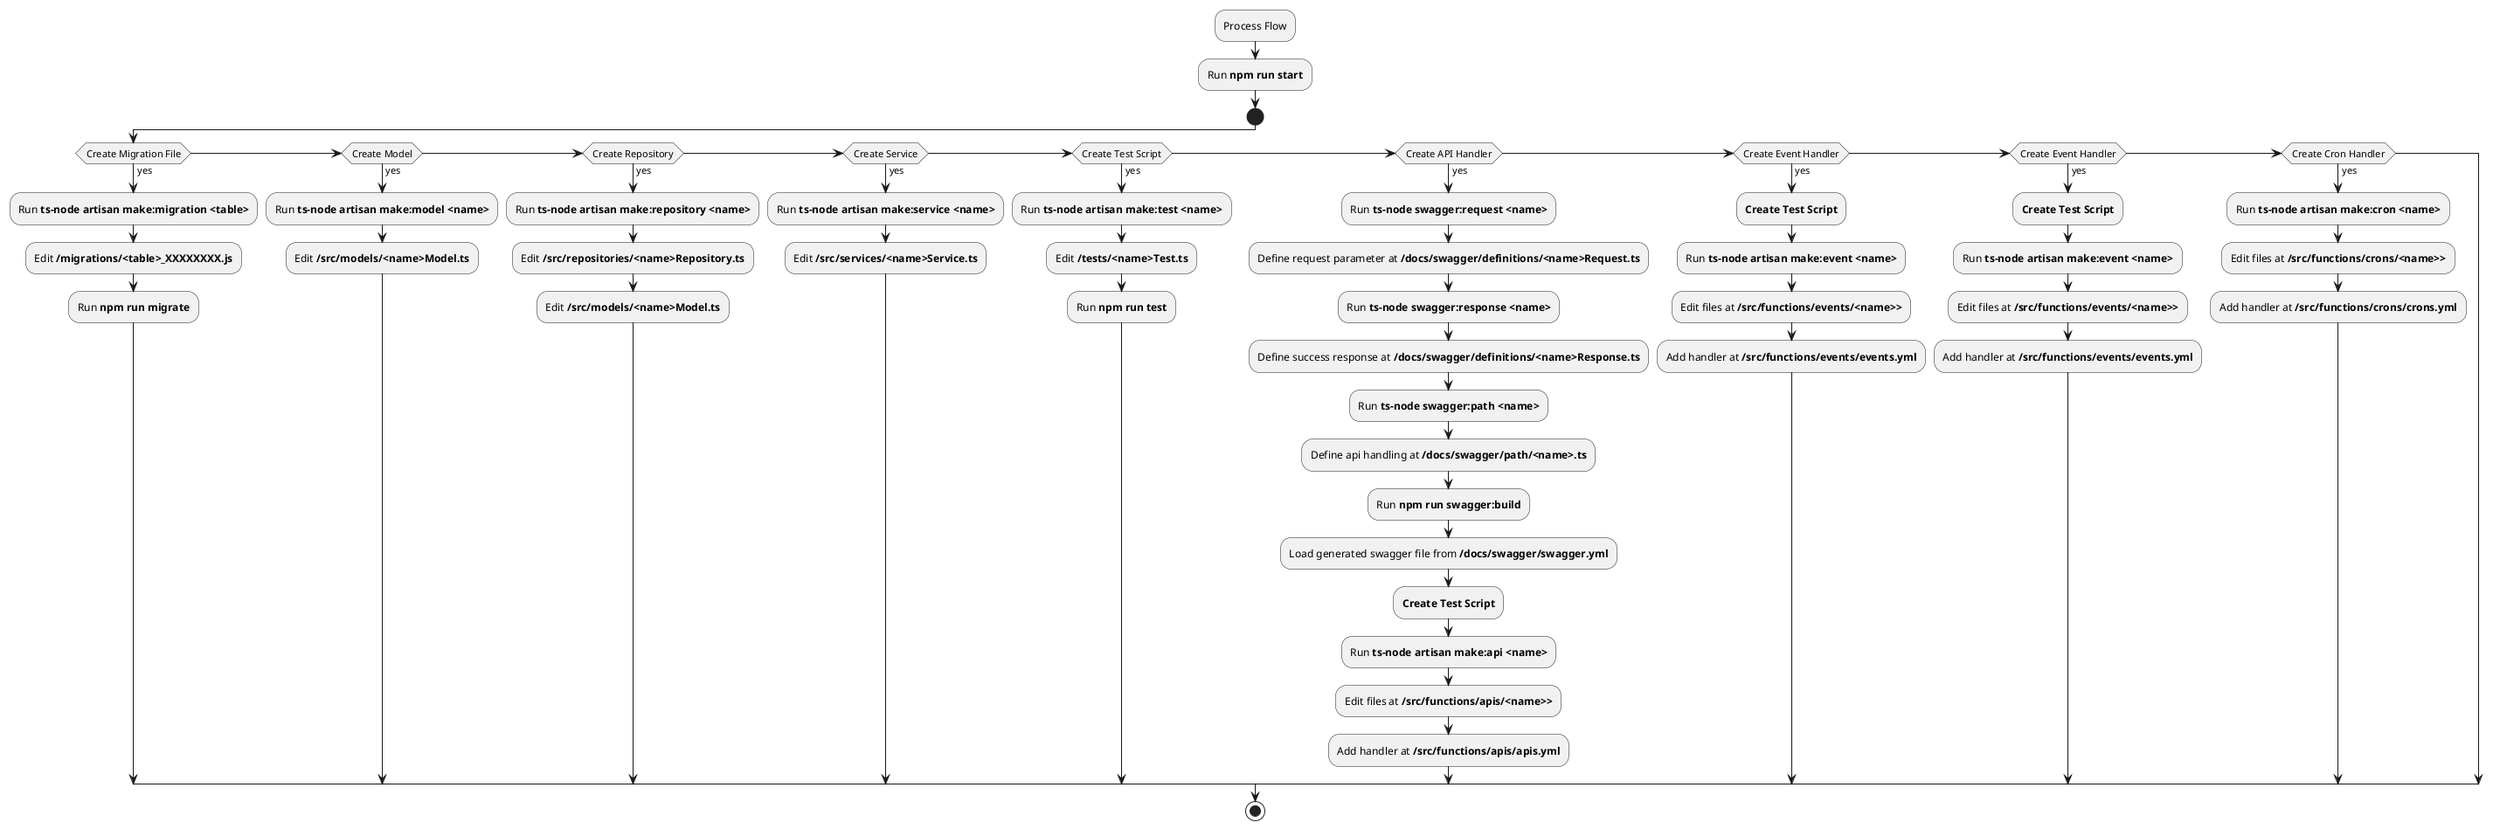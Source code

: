 @startuml

:Process Flow;
:Run **npm run start**;
start
    if (Create Migration File) then (yes)
        :Run **ts-node artisan make:migration <table>**;
        :Edit **/migrations/<table>_XXXXXXXX.js**;
        :Run **npm run migrate**;
    elseif (Create Model) then (yes)
        :Run **ts-node artisan make:model <name>**;
        :Edit **/src/models/<name>Model.ts**;
    elseif (Create Repository) then (yes)
        :Run **ts-node artisan make:repository <name>**;
        :Edit **/src/repositories/<name>Repository.ts**;
        :Edit **/src/models/<name>Model.ts**;
    elseif (Create Service) then (yes)
        :Run **ts-node artisan make:service <name>**;
        :Edit **/src/services/<name>Service.ts**;
    elseif (Create Test Script) then (yes)
        :Run **ts-node artisan make:test <name>**;
        :Edit **/tests/<name>Test.ts**;
        :Run **npm run test**;
    elseif (Create API Handler) then (yes)
        :Run **ts-node swagger:request <name>**;
        :Define request parameter at **/docs/swagger/definitions/<name>Request.ts**;
        :Run **ts-node swagger:response <name>**;
        :Define success response at **/docs/swagger/definitions/<name>Response.ts**;
        :Run **ts-node swagger:path <name>**;
        :Define api handling at **/docs/swagger/path/<name>.ts**;
        :Run **npm run swagger:build**;
        :Load generated swagger file from **/docs/swagger/swagger.yml**;
        :**Create Test Script**;
        :Run **ts-node artisan make:api <name>**;
        :Edit files at **/src/functions/apis/<name>>**;
        :Add handler at **/src/functions/apis/apis.yml**;
    elseif (Create Event Handler) then (yes)
        :**Create Test Script**;
        :Run **ts-node artisan make:event <name>**;
        :Edit files at **/src/functions/events/<name>>**;
        :Add handler at **/src/functions/events/events.yml**;
    elseif (Create Event Handler) then (yes)
        :**Create Test Script**;
        :Run **ts-node artisan make:event <name>**;
        :Edit files at **/src/functions/events/<name>>**;
        :Add handler at **/src/functions/events/events.yml**;
    elseif (Create Cron Handler) then (yes)
        :Run **ts-node artisan make:cron <name>**;
        :Edit files at **/src/functions/crons/<name>>**;
        :Add handler at **/src/functions/crons/crons.yml**;
    endif
stop


@enduml

